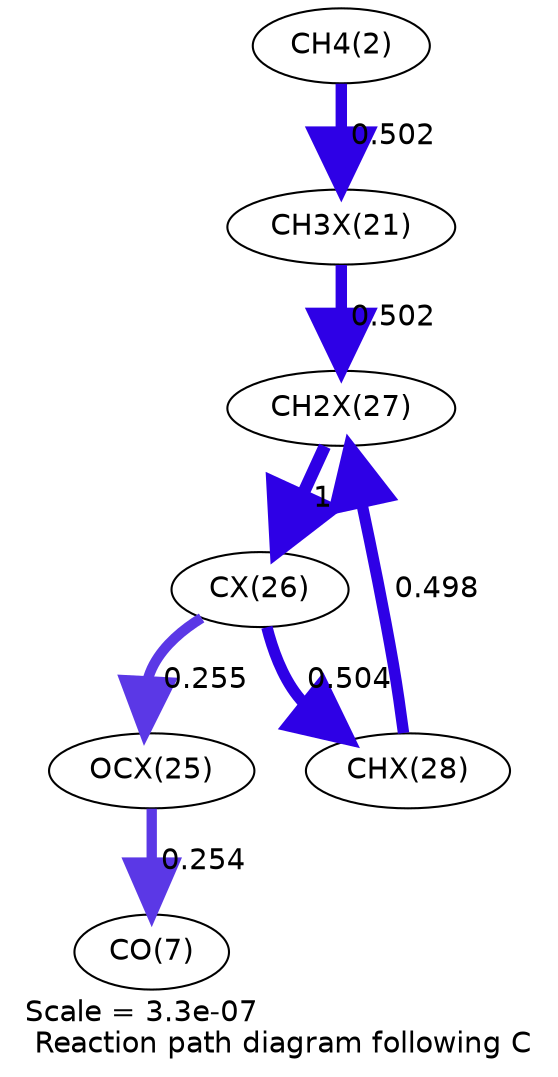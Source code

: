 digraph reaction_paths {
center=1;
s4 -> s27[fontname="Helvetica", penwidth=5.48, arrowsize=2.74, color="0.7, 1, 0.9"
, label=" 0.502"];
s27 -> s33[fontname="Helvetica", penwidth=5.48, arrowsize=2.74, color="0.7, 1, 0.9"
, label=" 0.502"];
s34 -> s33[fontname="Helvetica", penwidth=5.47, arrowsize=2.74, color="0.7, 0.998, 0.9"
, label=" 0.498"];
s33 -> s32[fontname="Helvetica", penwidth=6, arrowsize=3, color="0.7, 1.5, 0.9"
, label=" 1"];
s32 -> s34[fontname="Helvetica", penwidth=5.48, arrowsize=2.74, color="0.7, 1, 0.9"
, label=" 0.504"];
s32 -> s31[fontname="Helvetica", penwidth=4.97, arrowsize=2.48, color="0.7, 0.755, 0.9"
, label=" 0.255"];
s31 -> s9[fontname="Helvetica", penwidth=4.96, arrowsize=2.48, color="0.7, 0.754, 0.9"
, label=" 0.254"];
s4 [ fontname="Helvetica", label="CH4(2)"];
s9 [ fontname="Helvetica", label="CO(7)"];
s27 [ fontname="Helvetica", label="CH3X(21)"];
s31 [ fontname="Helvetica", label="OCX(25)"];
s32 [ fontname="Helvetica", label="CX(26)"];
s33 [ fontname="Helvetica", label="CH2X(27)"];
s34 [ fontname="Helvetica", label="CHX(28)"];
 label = "Scale = 3.3e-07\l Reaction path diagram following C";
 fontname = "Helvetica";
}
